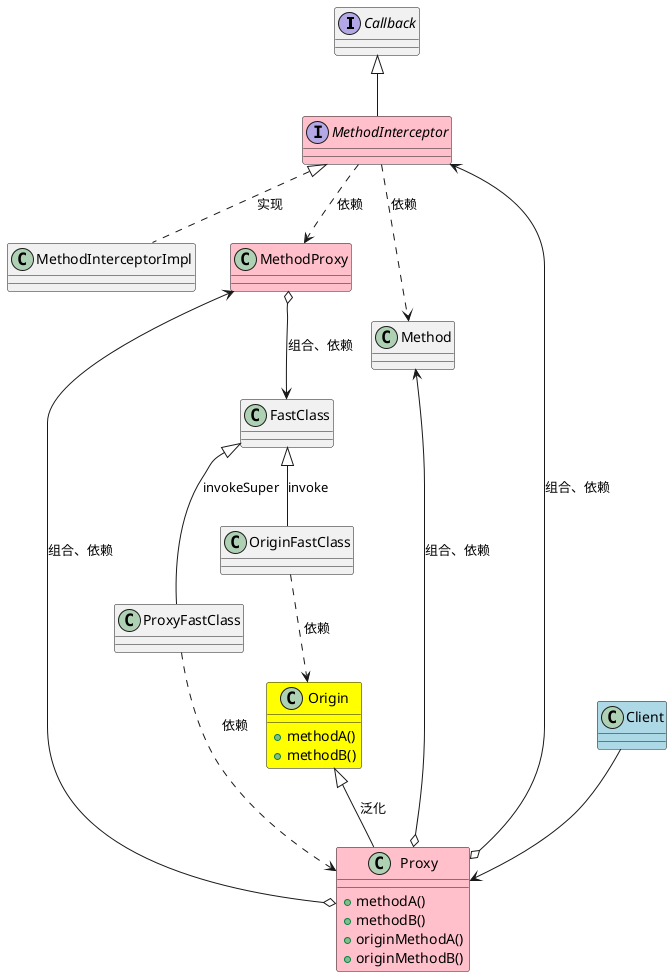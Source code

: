 @startuml
'https://plantuml.com/class-diagram
'MethodProxy 中包含了：
'   原方法名对应方法的签名 和 生成方法名对应方法的签名
'   原方法名对应方法的索引 和 生成方法名对应方法的索引
'   被代理类class对象、代理类class对象

'调用 proxy 的方法时，决定了 传入拦截器 的 MethodProxy。
'因此，只要知道了对应的 MethodProxy，就可以同时知道 原方法名、生成方法名 的索引及签名
'通常，代理方法 methodA、methodB 供外部调用，内部生成方法 CGLIB${xxx}${num} 供内部调用

interface Callback
interface MethodInterceptor #pink extends Callback
class MethodInterceptorImpl


class Proxy  #pink {
    + methodA()
    + methodB()
    + originMethodA()
    + originMethodB()
}

class Origin #yellow{
    + methodA()
    + methodB()
}
class Client #lightblue
class MethodProxy #pink
class FastClass #pink
class ProxyFastClass
class FastClass
class OriginFastClass

class Method

MethodInterceptor <|.. MethodInterceptorImpl : 实现
Proxy o--> MethodInterceptor : 组合、依赖
MethodProxy o--> FastClass : 组合、依赖
MethodInterceptor ..> MethodProxy : 依赖
MethodInterceptor ..> Method : 依赖
Proxy o--> MethodProxy : 组合、依赖
Method <--o Proxy : 组合、依赖
Origin <|-- Proxy : 泛化
OriginFastClass ..> Origin : 依赖
ProxyFastClass ..> Proxy : 依赖
FastClass <|-- ProxyFastClass : invokeSuper
FastClass <|-- OriginFastClass : invoke

Client --> Proxy

@enduml